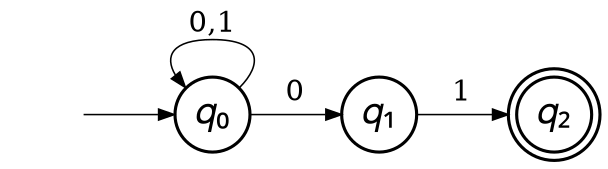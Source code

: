 digraph {
	graph [nodesep=.3,ranksep=.5,splines=line,bgcolor="transparent"]
	edge [penwidth=.75,arrowsize=.75]
	node [shape=circle,style=filled,fillcolor="#ffffff",fontname="Source Code Pro,Ubuntu Mono",penwidth=1.5,width=0.5,margin=0,fontsize=18]

	s [shape=point;style=invis];
	q2 [shape=doublecircle];
	q1 [label="𝑞₁"]
	{
		rank=same
		s
		q0 [label="𝑞₀"]
		q1 [label="𝑞₁"]
		q2 [label="𝑞₂"]
	}

	q0:ne -> q0:nw [label="0,1"]
	q0 -> q1 [label="0"]
	q1 -> q2 [label="1"]

	s -> q0 [fixedsize=true,weight=0.1]
}
